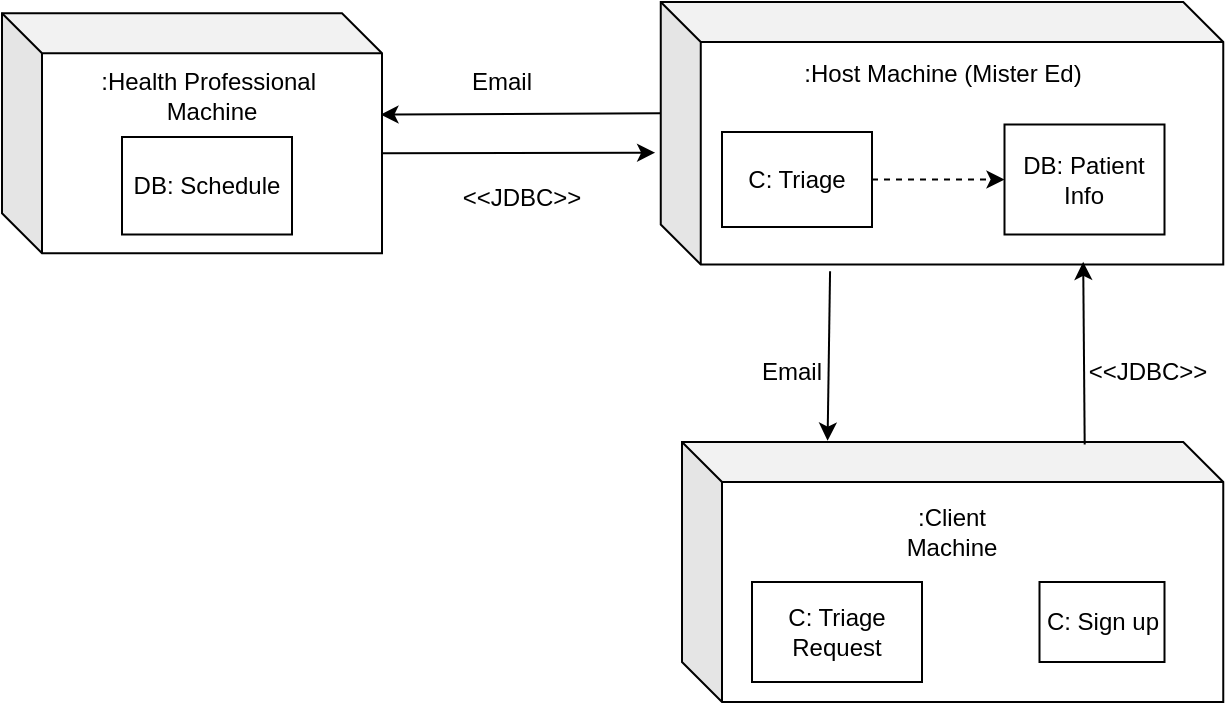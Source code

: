 <mxfile version="24.7.17">
  <diagram name="Page-1" id="eS3_jRicad-8l0eE1En4">
    <mxGraphModel dx="794" dy="458" grid="1" gridSize="10" guides="1" tooltips="1" connect="1" arrows="1" fold="1" page="1" pageScale="1" pageWidth="850" pageHeight="1100" math="0" shadow="0">
      <root>
        <mxCell id="0" />
        <mxCell id="1" parent="0" />
        <mxCell id="mqfesZPvg2Y82zENwm4p-3" value="" style="shape=cube;whiteSpace=wrap;html=1;boundedLbl=1;backgroundOutline=1;darkOpacity=0.05;darkOpacity2=0.1;" parent="1" vertex="1">
          <mxGeometry x="360" y="400" width="270.63" height="130" as="geometry" />
        </mxCell>
        <mxCell id="mqfesZPvg2Y82zENwm4p-2" value="" style="shape=cube;whiteSpace=wrap;html=1;boundedLbl=1;backgroundOutline=1;darkOpacity=0.05;darkOpacity2=0.1;" parent="1" vertex="1">
          <mxGeometry x="349.38" y="180" width="281.25" height="131.25" as="geometry" />
        </mxCell>
        <mxCell id="T7wKtkU18GDrBWfgW94B-3" value=":Host Machine (Mister Ed)" style="text;html=1;align=center;verticalAlign=middle;whiteSpace=wrap;rounded=0;" parent="1" vertex="1">
          <mxGeometry x="417.5" y="201.25" width="145" height="30" as="geometry" />
        </mxCell>
        <mxCell id="T7wKtkU18GDrBWfgW94B-4" value="DB: Patient Info" style="rounded=0;whiteSpace=wrap;html=1;" parent="1" vertex="1">
          <mxGeometry x="521.25" y="241.25" width="80" height="55" as="geometry" />
        </mxCell>
        <mxCell id="T7wKtkU18GDrBWfgW94B-5" value="C: Triage" style="rounded=0;whiteSpace=wrap;html=1;" parent="1" vertex="1">
          <mxGeometry x="380" y="245" width="75" height="47.5" as="geometry" />
        </mxCell>
        <mxCell id="T7wKtkU18GDrBWfgW94B-7" value=":Client Machine" style="text;html=1;align=center;verticalAlign=middle;whiteSpace=wrap;rounded=0;" parent="1" vertex="1">
          <mxGeometry x="465.32" y="430" width="60" height="30" as="geometry" />
        </mxCell>
        <mxCell id="T7wKtkU18GDrBWfgW94B-8" value="C: Sign up" style="rounded=0;whiteSpace=wrap;html=1;" parent="1" vertex="1">
          <mxGeometry x="538.75" y="470" width="62.5" height="40" as="geometry" />
        </mxCell>
        <mxCell id="T7wKtkU18GDrBWfgW94B-12" value="C: Triage Request" style="rounded=0;whiteSpace=wrap;html=1;" parent="1" vertex="1">
          <mxGeometry x="395" y="470" width="85" height="50" as="geometry" />
        </mxCell>
        <mxCell id="4IwMAzafzl5kL99uBkA9-2" value="&amp;lt;&amp;lt;JDBC&amp;gt;&amp;gt;" style="text;html=1;align=center;verticalAlign=middle;whiteSpace=wrap;rounded=0;rotation=0;" parent="1" vertex="1">
          <mxGeometry x="562.5" y="350" width="60" height="30" as="geometry" />
        </mxCell>
        <mxCell id="4IwMAzafzl5kL99uBkA9-7" value="" style="endArrow=classic;html=1;rounded=0;exitX=1;exitY=0.5;exitDx=0;exitDy=0;entryX=0;entryY=0.5;entryDx=0;entryDy=0;dashed=1;" parent="1" source="T7wKtkU18GDrBWfgW94B-5" target="T7wKtkU18GDrBWfgW94B-4" edge="1">
          <mxGeometry width="50" height="50" relative="1" as="geometry">
            <mxPoint x="450" y="271.25" as="sourcePoint" />
            <mxPoint x="500" y="221.25" as="targetPoint" />
          </mxGeometry>
        </mxCell>
        <mxCell id="4IwMAzafzl5kL99uBkA9-19" value="" style="endArrow=classic;html=1;rounded=0;entryX=0.751;entryY=0.99;entryDx=0;entryDy=0;entryPerimeter=0;exitX=0.744;exitY=0.01;exitDx=0;exitDy=0;exitPerimeter=0;" parent="1" source="mqfesZPvg2Y82zENwm4p-3" target="mqfesZPvg2Y82zENwm4p-2" edge="1">
          <mxGeometry width="50" height="50" relative="1" as="geometry">
            <mxPoint x="560" y="420" as="sourcePoint" />
            <mxPoint x="560" y="320" as="targetPoint" />
          </mxGeometry>
        </mxCell>
        <mxCell id="4IwMAzafzl5kL99uBkA9-21" value="Email" style="text;html=1;align=center;verticalAlign=middle;whiteSpace=wrap;rounded=0;" parent="1" vertex="1">
          <mxGeometry x="385" y="350" width="60" height="30" as="geometry" />
        </mxCell>
        <mxCell id="4IwMAzafzl5kL99uBkA9-22" value="" style="endArrow=classic;html=1;rounded=0;entryX=0.996;entryY=0.422;entryDx=0;entryDy=0;entryPerimeter=0;exitX=0;exitY=0;exitDx=0;exitDy=55.625;exitPerimeter=0;" parent="1" source="mqfesZPvg2Y82zENwm4p-2" target="mqfesZPvg2Y82zENwm4p-1" edge="1">
          <mxGeometry width="50" height="50" relative="1" as="geometry">
            <mxPoint x="340" y="260" as="sourcePoint" />
            <mxPoint x="220" y="268.75" as="targetPoint" />
          </mxGeometry>
        </mxCell>
        <mxCell id="4IwMAzafzl5kL99uBkA9-24" value="Email" style="text;html=1;align=center;verticalAlign=middle;whiteSpace=wrap;rounded=0;" parent="1" vertex="1">
          <mxGeometry x="240" y="205" width="60" height="30" as="geometry" />
        </mxCell>
        <mxCell id="mqfesZPvg2Y82zENwm4p-1" value=":Health Professional&amp;nbsp;&lt;div&gt;Machine&lt;/div&gt;&lt;div&gt;&lt;br&gt;&lt;/div&gt;&lt;div&gt;&lt;br&gt;&lt;/div&gt;&lt;div&gt;&lt;br&gt;&lt;/div&gt;&lt;div&gt;&lt;br&gt;&lt;/div&gt;" style="shape=cube;whiteSpace=wrap;html=1;boundedLbl=1;backgroundOutline=1;darkOpacity=0.05;darkOpacity2=0.1;" parent="1" vertex="1">
          <mxGeometry x="20" y="185.63" width="190" height="120" as="geometry" />
        </mxCell>
        <mxCell id="4IwMAzafzl5kL99uBkA9-25" value="" style="endArrow=classic;html=1;rounded=0;entryX=0.269;entryY=-0.005;entryDx=0;entryDy=0;entryPerimeter=0;exitX=0.301;exitY=1.026;exitDx=0;exitDy=0;exitPerimeter=0;" parent="1" source="mqfesZPvg2Y82zENwm4p-2" target="mqfesZPvg2Y82zENwm4p-3" edge="1">
          <mxGeometry width="50" height="50" relative="1" as="geometry">
            <mxPoint x="435" y="322" as="sourcePoint" />
            <mxPoint x="435.4" y="417.8" as="targetPoint" />
          </mxGeometry>
        </mxCell>
        <mxCell id="mqfesZPvg2Y82zENwm4p-4" value="" style="endArrow=classic;html=1;rounded=0;entryX=-0.01;entryY=0.574;entryDx=0;entryDy=0;entryPerimeter=0;exitX=0;exitY=0;exitDx=190;exitDy=70;exitPerimeter=0;" parent="1" source="mqfesZPvg2Y82zENwm4p-1" target="mqfesZPvg2Y82zENwm4p-2" edge="1">
          <mxGeometry width="50" height="50" relative="1" as="geometry">
            <mxPoint x="214" y="260" as="sourcePoint" />
            <mxPoint x="430" y="340" as="targetPoint" />
          </mxGeometry>
        </mxCell>
        <mxCell id="mqfesZPvg2Y82zENwm4p-5" value="&amp;lt;&amp;lt;JDBC&amp;gt;&amp;gt;" style="text;html=1;align=center;verticalAlign=middle;whiteSpace=wrap;rounded=0;" parent="1" vertex="1">
          <mxGeometry x="250" y="262.5" width="60" height="30" as="geometry" />
        </mxCell>
        <mxCell id="mqfesZPvg2Y82zENwm4p-6" value="DB: Schedule" style="rounded=0;whiteSpace=wrap;html=1;" parent="1" vertex="1">
          <mxGeometry x="80" y="247.5" width="85" height="48.75" as="geometry" />
        </mxCell>
      </root>
    </mxGraphModel>
  </diagram>
</mxfile>
